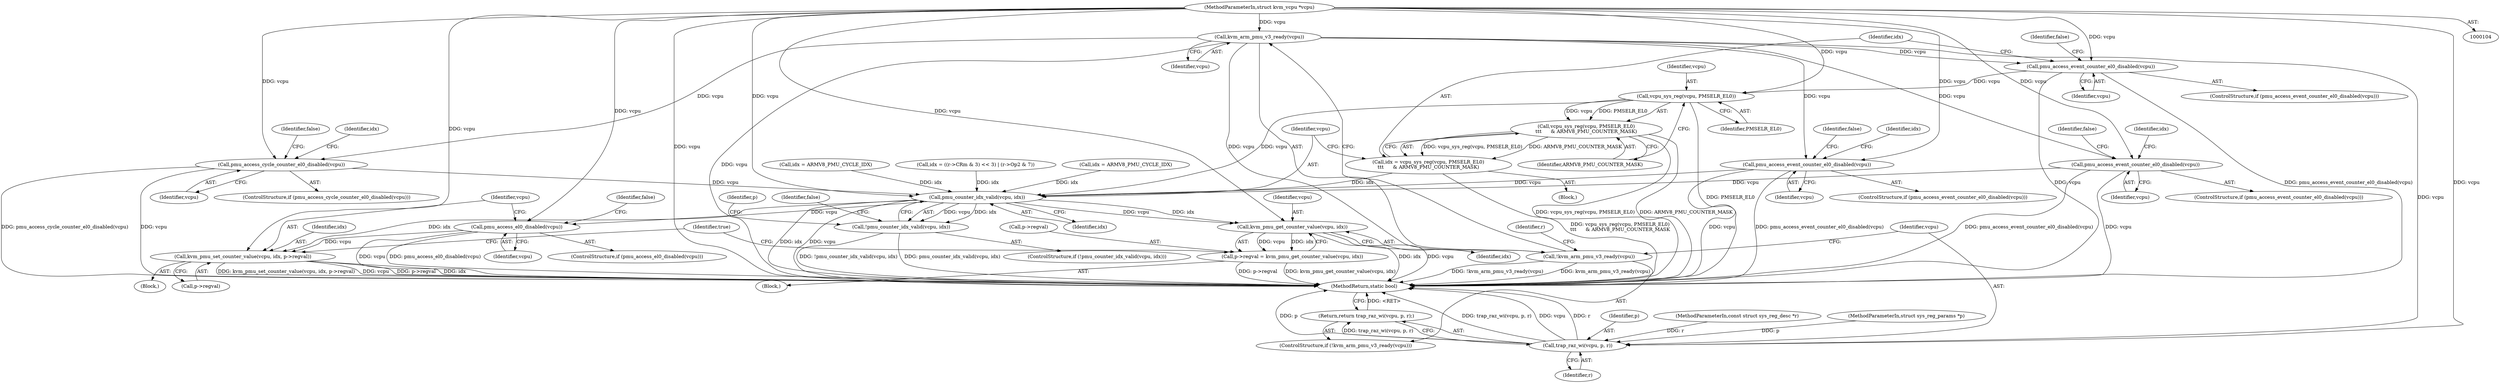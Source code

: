 digraph "0_linux_9e3f7a29694049edd728e2400ab57ad7553e5aa9@API" {
"1000112" [label="(Call,kvm_arm_pmu_v3_ready(vcpu))"];
"1000105" [label="(MethodParameterIn,struct kvm_vcpu *vcpu)"];
"1000111" [label="(Call,!kvm_arm_pmu_v3_ready(vcpu))"];
"1000115" [label="(Call,trap_raz_wi(vcpu, p, r))"];
"1000114" [label="(Return,return trap_raz_wi(vcpu, p, r);)"];
"1000140" [label="(Call,pmu_access_event_counter_el0_disabled(vcpu))"];
"1000147" [label="(Call,vcpu_sys_reg(vcpu, PMSELR_EL0))"];
"1000146" [label="(Call,vcpu_sys_reg(vcpu, PMSELR_EL0)\n\t\t\t      & ARMV8_PMU_COUNTER_MASK)"];
"1000144" [label="(Call,idx = vcpu_sys_reg(vcpu, PMSELR_EL0)\n\t\t\t      & ARMV8_PMU_COUNTER_MASK)"];
"1000235" [label="(Call,pmu_counter_idx_valid(vcpu, idx))"];
"1000234" [label="(Call,!pmu_counter_idx_valid(vcpu, idx))"];
"1000246" [label="(Call,pmu_access_el0_disabled(vcpu))"];
"1000250" [label="(Call,kvm_pmu_set_counter_value(vcpu, idx, p->regval))"];
"1000262" [label="(Call,kvm_pmu_get_counter_value(vcpu, idx))"];
"1000258" [label="(Call,p->regval = kvm_pmu_get_counter_value(vcpu, idx))"];
"1000160" [label="(Call,pmu_access_cycle_counter_el0_disabled(vcpu))"];
"1000186" [label="(Call,pmu_access_event_counter_el0_disabled(vcpu))"];
"1000210" [label="(Call,pmu_access_event_counter_el0_disabled(vcpu))"];
"1000159" [label="(ControlStructure,if (pmu_access_cycle_counter_el0_disabled(vcpu)))"];
"1000110" [label="(ControlStructure,if (!kvm_arm_pmu_v3_ready(vcpu)))"];
"1000189" [label="(Identifier,false)"];
"1000262" [label="(Call,kvm_pmu_get_counter_value(vcpu, idx))"];
"1000215" [label="(Identifier,idx)"];
"1000111" [label="(Call,!kvm_arm_pmu_v3_ready(vcpu))"];
"1000112" [label="(Call,kvm_arm_pmu_v3_ready(vcpu))"];
"1000263" [label="(Identifier,vcpu)"];
"1000235" [label="(Call,pmu_counter_idx_valid(vcpu, idx))"];
"1000257" [label="(Block,)"];
"1000267" [label="(MethodReturn,static bool)"];
"1000114" [label="(Return,return trap_raz_wi(vcpu, p, r);)"];
"1000148" [label="(Identifier,vcpu)"];
"1000236" [label="(Identifier,vcpu)"];
"1000245" [label="(ControlStructure,if (pmu_access_el0_disabled(vcpu)))"];
"1000163" [label="(Identifier,false)"];
"1000249" [label="(Identifier,false)"];
"1000237" [label="(Identifier,idx)"];
"1000146" [label="(Call,vcpu_sys_reg(vcpu, PMSELR_EL0)\n\t\t\t      & ARMV8_PMU_COUNTER_MASK)"];
"1000150" [label="(Identifier,ARMV8_PMU_COUNTER_MASK)"];
"1000190" [label="(Call,idx = ARMV8_PMU_CYCLE_IDX)"];
"1000247" [label="(Identifier,vcpu)"];
"1000116" [label="(Identifier,vcpu)"];
"1000117" [label="(Identifier,p)"];
"1000141" [label="(Identifier,vcpu)"];
"1000244" [label="(Block,)"];
"1000165" [label="(Identifier,idx)"];
"1000191" [label="(Identifier,idx)"];
"1000213" [label="(Identifier,false)"];
"1000139" [label="(ControlStructure,if (pmu_access_event_counter_el0_disabled(vcpu)))"];
"1000140" [label="(Call,pmu_access_event_counter_el0_disabled(vcpu))"];
"1000149" [label="(Identifier,PMSELR_EL0)"];
"1000187" [label="(Identifier,vcpu)"];
"1000210" [label="(Call,pmu_access_event_counter_el0_disabled(vcpu))"];
"1000252" [label="(Identifier,idx)"];
"1000234" [label="(Call,!pmu_counter_idx_valid(vcpu, idx))"];
"1000115" [label="(Call,trap_raz_wi(vcpu, p, r))"];
"1000160" [label="(Call,pmu_access_cycle_counter_el0_disabled(vcpu))"];
"1000144" [label="(Call,idx = vcpu_sys_reg(vcpu, PMSELR_EL0)\n\t\t\t      & ARMV8_PMU_COUNTER_MASK)"];
"1000246" [label="(Call,pmu_access_el0_disabled(vcpu))"];
"1000250" [label="(Call,kvm_pmu_set_counter_value(vcpu, idx, p->regval))"];
"1000239" [label="(Identifier,false)"];
"1000264" [label="(Identifier,idx)"];
"1000242" [label="(Identifier,p)"];
"1000161" [label="(Identifier,vcpu)"];
"1000107" [label="(MethodParameterIn,const struct sys_reg_desc *r)"];
"1000145" [label="(Identifier,idx)"];
"1000214" [label="(Call,idx = ((r->CRm & 3) << 3) | (r->Op2 & 7))"];
"1000164" [label="(Call,idx = ARMV8_PMU_CYCLE_IDX)"];
"1000266" [label="(Identifier,true)"];
"1000138" [label="(Block,)"];
"1000258" [label="(Call,p->regval = kvm_pmu_get_counter_value(vcpu, idx))"];
"1000211" [label="(Identifier,vcpu)"];
"1000123" [label="(Identifier,r)"];
"1000106" [label="(MethodParameterIn,struct sys_reg_params *p)"];
"1000105" [label="(MethodParameterIn,struct kvm_vcpu *vcpu)"];
"1000251" [label="(Identifier,vcpu)"];
"1000147" [label="(Call,vcpu_sys_reg(vcpu, PMSELR_EL0))"];
"1000253" [label="(Call,p->regval)"];
"1000185" [label="(ControlStructure,if (pmu_access_event_counter_el0_disabled(vcpu)))"];
"1000209" [label="(ControlStructure,if (pmu_access_event_counter_el0_disabled(vcpu)))"];
"1000259" [label="(Call,p->regval)"];
"1000118" [label="(Identifier,r)"];
"1000113" [label="(Identifier,vcpu)"];
"1000186" [label="(Call,pmu_access_event_counter_el0_disabled(vcpu))"];
"1000233" [label="(ControlStructure,if (!pmu_counter_idx_valid(vcpu, idx)))"];
"1000143" [label="(Identifier,false)"];
"1000112" -> "1000111"  [label="AST: "];
"1000112" -> "1000113"  [label="CFG: "];
"1000113" -> "1000112"  [label="AST: "];
"1000111" -> "1000112"  [label="CFG: "];
"1000112" -> "1000267"  [label="DDG: vcpu"];
"1000112" -> "1000111"  [label="DDG: vcpu"];
"1000105" -> "1000112"  [label="DDG: vcpu"];
"1000112" -> "1000115"  [label="DDG: vcpu"];
"1000112" -> "1000140"  [label="DDG: vcpu"];
"1000112" -> "1000160"  [label="DDG: vcpu"];
"1000112" -> "1000186"  [label="DDG: vcpu"];
"1000112" -> "1000210"  [label="DDG: vcpu"];
"1000105" -> "1000104"  [label="AST: "];
"1000105" -> "1000267"  [label="DDG: vcpu"];
"1000105" -> "1000115"  [label="DDG: vcpu"];
"1000105" -> "1000140"  [label="DDG: vcpu"];
"1000105" -> "1000147"  [label="DDG: vcpu"];
"1000105" -> "1000160"  [label="DDG: vcpu"];
"1000105" -> "1000186"  [label="DDG: vcpu"];
"1000105" -> "1000210"  [label="DDG: vcpu"];
"1000105" -> "1000235"  [label="DDG: vcpu"];
"1000105" -> "1000246"  [label="DDG: vcpu"];
"1000105" -> "1000250"  [label="DDG: vcpu"];
"1000105" -> "1000262"  [label="DDG: vcpu"];
"1000111" -> "1000110"  [label="AST: "];
"1000116" -> "1000111"  [label="CFG: "];
"1000123" -> "1000111"  [label="CFG: "];
"1000111" -> "1000267"  [label="DDG: kvm_arm_pmu_v3_ready(vcpu)"];
"1000111" -> "1000267"  [label="DDG: !kvm_arm_pmu_v3_ready(vcpu)"];
"1000115" -> "1000114"  [label="AST: "];
"1000115" -> "1000118"  [label="CFG: "];
"1000116" -> "1000115"  [label="AST: "];
"1000117" -> "1000115"  [label="AST: "];
"1000118" -> "1000115"  [label="AST: "];
"1000114" -> "1000115"  [label="CFG: "];
"1000115" -> "1000267"  [label="DDG: r"];
"1000115" -> "1000267"  [label="DDG: p"];
"1000115" -> "1000267"  [label="DDG: trap_raz_wi(vcpu, p, r)"];
"1000115" -> "1000267"  [label="DDG: vcpu"];
"1000115" -> "1000114"  [label="DDG: trap_raz_wi(vcpu, p, r)"];
"1000106" -> "1000115"  [label="DDG: p"];
"1000107" -> "1000115"  [label="DDG: r"];
"1000114" -> "1000110"  [label="AST: "];
"1000267" -> "1000114"  [label="CFG: "];
"1000114" -> "1000267"  [label="DDG: <RET>"];
"1000140" -> "1000139"  [label="AST: "];
"1000140" -> "1000141"  [label="CFG: "];
"1000141" -> "1000140"  [label="AST: "];
"1000143" -> "1000140"  [label="CFG: "];
"1000145" -> "1000140"  [label="CFG: "];
"1000140" -> "1000267"  [label="DDG: vcpu"];
"1000140" -> "1000267"  [label="DDG: pmu_access_event_counter_el0_disabled(vcpu)"];
"1000140" -> "1000147"  [label="DDG: vcpu"];
"1000147" -> "1000146"  [label="AST: "];
"1000147" -> "1000149"  [label="CFG: "];
"1000148" -> "1000147"  [label="AST: "];
"1000149" -> "1000147"  [label="AST: "];
"1000150" -> "1000147"  [label="CFG: "];
"1000147" -> "1000267"  [label="DDG: PMSELR_EL0"];
"1000147" -> "1000146"  [label="DDG: vcpu"];
"1000147" -> "1000146"  [label="DDG: PMSELR_EL0"];
"1000147" -> "1000235"  [label="DDG: vcpu"];
"1000146" -> "1000144"  [label="AST: "];
"1000146" -> "1000150"  [label="CFG: "];
"1000150" -> "1000146"  [label="AST: "];
"1000144" -> "1000146"  [label="CFG: "];
"1000146" -> "1000267"  [label="DDG: ARMV8_PMU_COUNTER_MASK"];
"1000146" -> "1000267"  [label="DDG: vcpu_sys_reg(vcpu, PMSELR_EL0)"];
"1000146" -> "1000144"  [label="DDG: vcpu_sys_reg(vcpu, PMSELR_EL0)"];
"1000146" -> "1000144"  [label="DDG: ARMV8_PMU_COUNTER_MASK"];
"1000144" -> "1000138"  [label="AST: "];
"1000145" -> "1000144"  [label="AST: "];
"1000236" -> "1000144"  [label="CFG: "];
"1000144" -> "1000267"  [label="DDG: vcpu_sys_reg(vcpu, PMSELR_EL0)\n\t\t\t      & ARMV8_PMU_COUNTER_MASK"];
"1000144" -> "1000235"  [label="DDG: idx"];
"1000235" -> "1000234"  [label="AST: "];
"1000235" -> "1000237"  [label="CFG: "];
"1000236" -> "1000235"  [label="AST: "];
"1000237" -> "1000235"  [label="AST: "];
"1000234" -> "1000235"  [label="CFG: "];
"1000235" -> "1000267"  [label="DDG: idx"];
"1000235" -> "1000267"  [label="DDG: vcpu"];
"1000235" -> "1000234"  [label="DDG: vcpu"];
"1000235" -> "1000234"  [label="DDG: idx"];
"1000186" -> "1000235"  [label="DDG: vcpu"];
"1000210" -> "1000235"  [label="DDG: vcpu"];
"1000160" -> "1000235"  [label="DDG: vcpu"];
"1000190" -> "1000235"  [label="DDG: idx"];
"1000214" -> "1000235"  [label="DDG: idx"];
"1000164" -> "1000235"  [label="DDG: idx"];
"1000235" -> "1000246"  [label="DDG: vcpu"];
"1000235" -> "1000250"  [label="DDG: idx"];
"1000235" -> "1000262"  [label="DDG: vcpu"];
"1000235" -> "1000262"  [label="DDG: idx"];
"1000234" -> "1000233"  [label="AST: "];
"1000239" -> "1000234"  [label="CFG: "];
"1000242" -> "1000234"  [label="CFG: "];
"1000234" -> "1000267"  [label="DDG: pmu_counter_idx_valid(vcpu, idx)"];
"1000234" -> "1000267"  [label="DDG: !pmu_counter_idx_valid(vcpu, idx)"];
"1000246" -> "1000245"  [label="AST: "];
"1000246" -> "1000247"  [label="CFG: "];
"1000247" -> "1000246"  [label="AST: "];
"1000249" -> "1000246"  [label="CFG: "];
"1000251" -> "1000246"  [label="CFG: "];
"1000246" -> "1000267"  [label="DDG: pmu_access_el0_disabled(vcpu)"];
"1000246" -> "1000267"  [label="DDG: vcpu"];
"1000246" -> "1000250"  [label="DDG: vcpu"];
"1000250" -> "1000244"  [label="AST: "];
"1000250" -> "1000253"  [label="CFG: "];
"1000251" -> "1000250"  [label="AST: "];
"1000252" -> "1000250"  [label="AST: "];
"1000253" -> "1000250"  [label="AST: "];
"1000266" -> "1000250"  [label="CFG: "];
"1000250" -> "1000267"  [label="DDG: kvm_pmu_set_counter_value(vcpu, idx, p->regval)"];
"1000250" -> "1000267"  [label="DDG: vcpu"];
"1000250" -> "1000267"  [label="DDG: p->regval"];
"1000250" -> "1000267"  [label="DDG: idx"];
"1000262" -> "1000258"  [label="AST: "];
"1000262" -> "1000264"  [label="CFG: "];
"1000263" -> "1000262"  [label="AST: "];
"1000264" -> "1000262"  [label="AST: "];
"1000258" -> "1000262"  [label="CFG: "];
"1000262" -> "1000267"  [label="DDG: vcpu"];
"1000262" -> "1000267"  [label="DDG: idx"];
"1000262" -> "1000258"  [label="DDG: vcpu"];
"1000262" -> "1000258"  [label="DDG: idx"];
"1000258" -> "1000257"  [label="AST: "];
"1000259" -> "1000258"  [label="AST: "];
"1000266" -> "1000258"  [label="CFG: "];
"1000258" -> "1000267"  [label="DDG: p->regval"];
"1000258" -> "1000267"  [label="DDG: kvm_pmu_get_counter_value(vcpu, idx)"];
"1000160" -> "1000159"  [label="AST: "];
"1000160" -> "1000161"  [label="CFG: "];
"1000161" -> "1000160"  [label="AST: "];
"1000163" -> "1000160"  [label="CFG: "];
"1000165" -> "1000160"  [label="CFG: "];
"1000160" -> "1000267"  [label="DDG: pmu_access_cycle_counter_el0_disabled(vcpu)"];
"1000160" -> "1000267"  [label="DDG: vcpu"];
"1000186" -> "1000185"  [label="AST: "];
"1000186" -> "1000187"  [label="CFG: "];
"1000187" -> "1000186"  [label="AST: "];
"1000189" -> "1000186"  [label="CFG: "];
"1000191" -> "1000186"  [label="CFG: "];
"1000186" -> "1000267"  [label="DDG: pmu_access_event_counter_el0_disabled(vcpu)"];
"1000186" -> "1000267"  [label="DDG: vcpu"];
"1000210" -> "1000209"  [label="AST: "];
"1000210" -> "1000211"  [label="CFG: "];
"1000211" -> "1000210"  [label="AST: "];
"1000213" -> "1000210"  [label="CFG: "];
"1000215" -> "1000210"  [label="CFG: "];
"1000210" -> "1000267"  [label="DDG: pmu_access_event_counter_el0_disabled(vcpu)"];
"1000210" -> "1000267"  [label="DDG: vcpu"];
}
